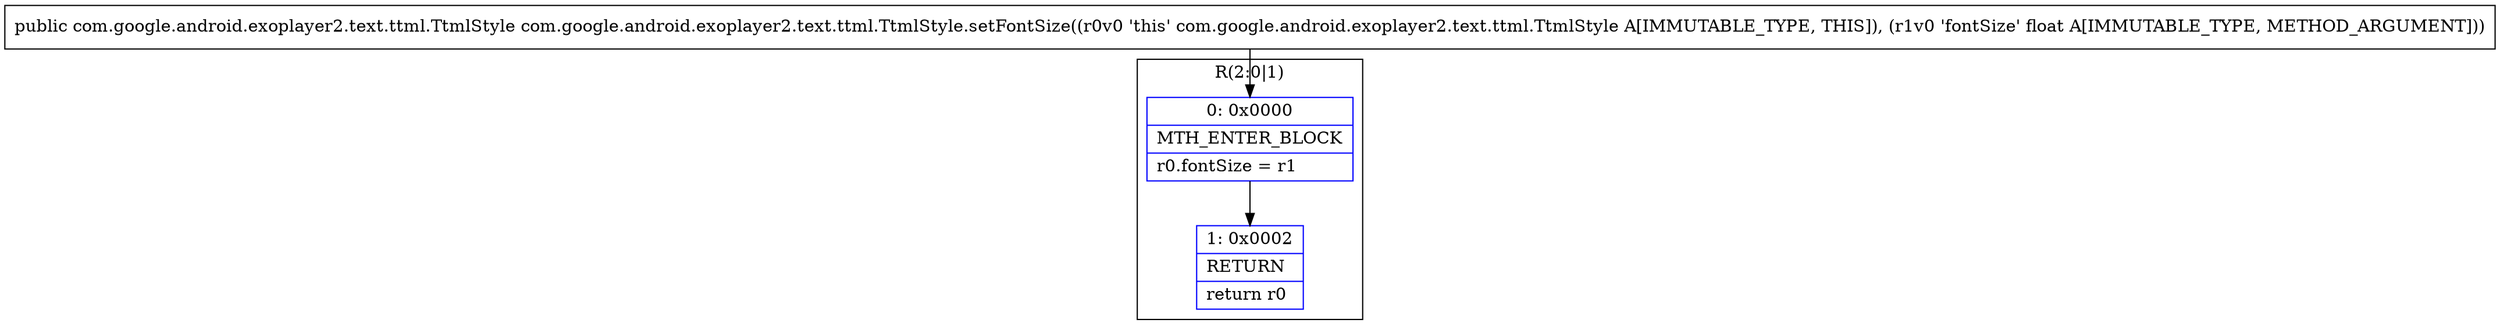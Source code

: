 digraph "CFG forcom.google.android.exoplayer2.text.ttml.TtmlStyle.setFontSize(F)Lcom\/google\/android\/exoplayer2\/text\/ttml\/TtmlStyle;" {
subgraph cluster_Region_1746302477 {
label = "R(2:0|1)";
node [shape=record,color=blue];
Node_0 [shape=record,label="{0\:\ 0x0000|MTH_ENTER_BLOCK\l|r0.fontSize = r1\l}"];
Node_1 [shape=record,label="{1\:\ 0x0002|RETURN\l|return r0\l}"];
}
MethodNode[shape=record,label="{public com.google.android.exoplayer2.text.ttml.TtmlStyle com.google.android.exoplayer2.text.ttml.TtmlStyle.setFontSize((r0v0 'this' com.google.android.exoplayer2.text.ttml.TtmlStyle A[IMMUTABLE_TYPE, THIS]), (r1v0 'fontSize' float A[IMMUTABLE_TYPE, METHOD_ARGUMENT])) }"];
MethodNode -> Node_0;
Node_0 -> Node_1;
}

